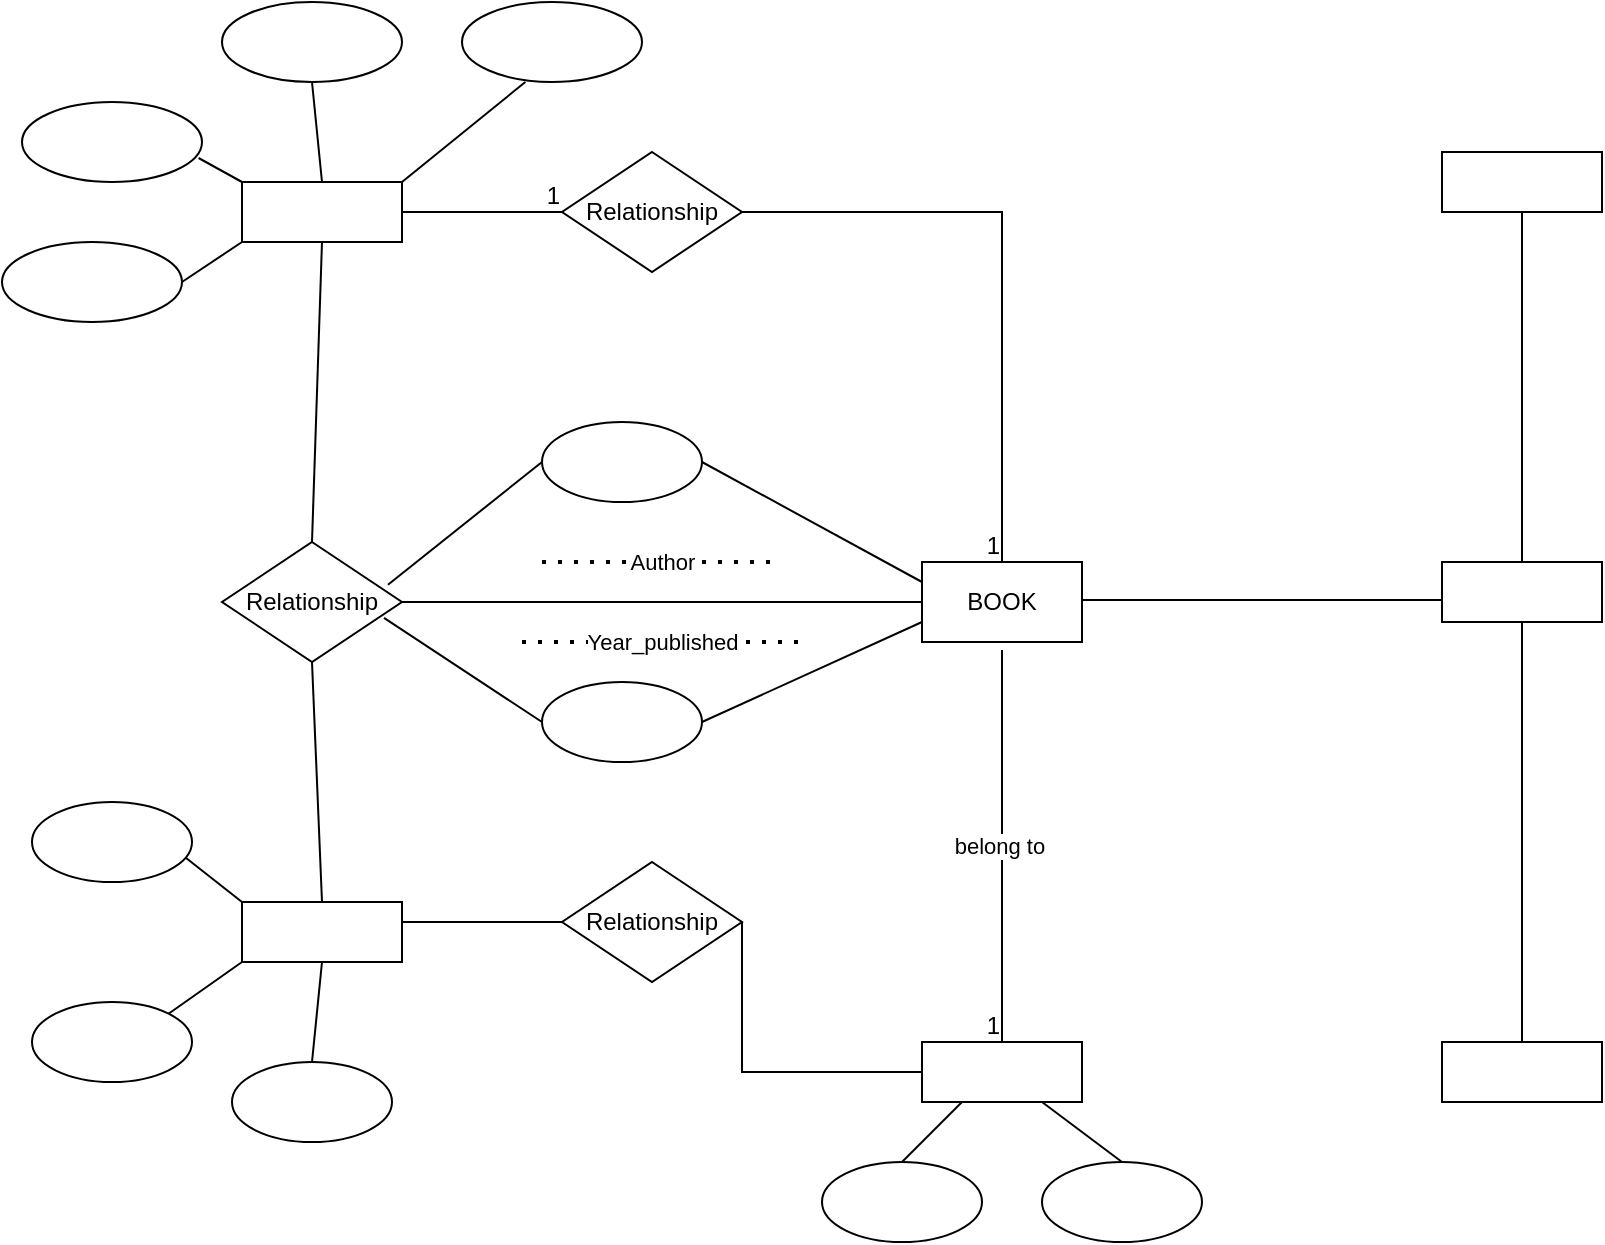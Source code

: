 <mxfile version="26.2.14">
  <diagram name="Page-1" id="HLB41fw0S_f7Uq15PXxY">
    <mxGraphModel dx="1025" dy="1551" grid="1" gridSize="10" guides="1" tooltips="1" connect="1" arrows="1" fold="1" page="1" pageScale="1" pageWidth="850" pageHeight="1100" math="0" shadow="0">
      <root>
        <mxCell id="0" />
        <mxCell id="1" parent="0" />
        <mxCell id="J9Gexoe-OzBkRbU-C55d-1" value="BOOK" style="rounded=0;whiteSpace=wrap;html=1;" vertex="1" parent="1">
          <mxGeometry x="460" y="160" width="80" height="40" as="geometry" />
        </mxCell>
        <mxCell id="J9Gexoe-OzBkRbU-C55d-2" value="" style="rounded=0;whiteSpace=wrap;html=1;" vertex="1" parent="1">
          <mxGeometry x="120" y="-30" width="80" height="30" as="geometry" />
        </mxCell>
        <mxCell id="J9Gexoe-OzBkRbU-C55d-3" value="Relationship" style="shape=rhombus;perimeter=rhombusPerimeter;whiteSpace=wrap;html=1;align=center;" vertex="1" parent="1">
          <mxGeometry x="280" y="-45" width="90" height="60" as="geometry" />
        </mxCell>
        <mxCell id="J9Gexoe-OzBkRbU-C55d-4" value="" style="rounded=0;whiteSpace=wrap;html=1;" vertex="1" parent="1">
          <mxGeometry x="460" y="400" width="80" height="30" as="geometry" />
        </mxCell>
        <mxCell id="J9Gexoe-OzBkRbU-C55d-5" value="" style="endArrow=none;html=1;rounded=0;exitX=1;exitY=0.5;exitDx=0;exitDy=0;entryX=0.5;entryY=0;entryDx=0;entryDy=0;" edge="1" parent="1" source="J9Gexoe-OzBkRbU-C55d-3" target="J9Gexoe-OzBkRbU-C55d-1">
          <mxGeometry relative="1" as="geometry">
            <mxPoint x="450" y="-20" as="sourcePoint" />
            <mxPoint x="610" y="-20" as="targetPoint" />
            <Array as="points">
              <mxPoint x="500" y="-15" />
            </Array>
          </mxGeometry>
        </mxCell>
        <mxCell id="J9Gexoe-OzBkRbU-C55d-6" value="1" style="resizable=0;html=1;whiteSpace=wrap;align=right;verticalAlign=bottom;" connectable="0" vertex="1" parent="J9Gexoe-OzBkRbU-C55d-5">
          <mxGeometry x="1" relative="1" as="geometry" />
        </mxCell>
        <mxCell id="J9Gexoe-OzBkRbU-C55d-7" value="" style="endArrow=none;html=1;rounded=0;exitX=1;exitY=0.5;exitDx=0;exitDy=0;entryX=0;entryY=0.5;entryDx=0;entryDy=0;" edge="1" parent="1" source="J9Gexoe-OzBkRbU-C55d-2" target="J9Gexoe-OzBkRbU-C55d-3">
          <mxGeometry relative="1" as="geometry">
            <mxPoint x="450" y="-20" as="sourcePoint" />
            <mxPoint x="610" y="-20" as="targetPoint" />
          </mxGeometry>
        </mxCell>
        <mxCell id="J9Gexoe-OzBkRbU-C55d-8" value="1" style="resizable=0;html=1;whiteSpace=wrap;align=right;verticalAlign=bottom;" connectable="0" vertex="1" parent="J9Gexoe-OzBkRbU-C55d-7">
          <mxGeometry x="1" relative="1" as="geometry" />
        </mxCell>
        <mxCell id="J9Gexoe-OzBkRbU-C55d-9" value="belong to&amp;nbsp;" style="endArrow=none;html=1;rounded=0;entryX=0.5;entryY=0;entryDx=0;entryDy=0;entryPerimeter=0;" edge="1" parent="1" target="J9Gexoe-OzBkRbU-C55d-4">
          <mxGeometry relative="1" as="geometry">
            <mxPoint x="500" y="204" as="sourcePoint" />
            <mxPoint x="492" y="397" as="targetPoint" />
          </mxGeometry>
        </mxCell>
        <mxCell id="J9Gexoe-OzBkRbU-C55d-10" value="1" style="resizable=0;html=1;whiteSpace=wrap;align=right;verticalAlign=bottom;" connectable="0" vertex="1" parent="J9Gexoe-OzBkRbU-C55d-9">
          <mxGeometry x="1" relative="1" as="geometry" />
        </mxCell>
        <mxCell id="J9Gexoe-OzBkRbU-C55d-11" value="" style="ellipse;whiteSpace=wrap;html=1;" vertex="1" parent="1">
          <mxGeometry width="90" height="40" as="geometry" />
        </mxCell>
        <mxCell id="J9Gexoe-OzBkRbU-C55d-12" value="" style="ellipse;whiteSpace=wrap;html=1;" vertex="1" parent="1">
          <mxGeometry x="10" y="-70" width="90" height="40" as="geometry" />
        </mxCell>
        <mxCell id="J9Gexoe-OzBkRbU-C55d-13" value="" style="ellipse;whiteSpace=wrap;html=1;" vertex="1" parent="1">
          <mxGeometry x="110" y="-120" width="90" height="40" as="geometry" />
        </mxCell>
        <mxCell id="J9Gexoe-OzBkRbU-C55d-16" value="" style="ellipse;whiteSpace=wrap;html=1;" vertex="1" parent="1">
          <mxGeometry x="230" y="-120" width="90" height="40" as="geometry" />
        </mxCell>
        <mxCell id="J9Gexoe-OzBkRbU-C55d-17" value="" style="endArrow=none;html=1;rounded=0;entryX=0;entryY=1;entryDx=0;entryDy=0;exitX=1;exitY=0.5;exitDx=0;exitDy=0;" edge="1" parent="1" source="J9Gexoe-OzBkRbU-C55d-11" target="J9Gexoe-OzBkRbU-C55d-2">
          <mxGeometry width="50" height="50" relative="1" as="geometry">
            <mxPoint x="90" y="28" as="sourcePoint" />
            <mxPoint x="420" y="50" as="targetPoint" />
          </mxGeometry>
        </mxCell>
        <mxCell id="J9Gexoe-OzBkRbU-C55d-18" value="" style="endArrow=none;html=1;rounded=0;exitX=0.981;exitY=0.7;exitDx=0;exitDy=0;exitPerimeter=0;entryX=0;entryY=0;entryDx=0;entryDy=0;" edge="1" parent="1" source="J9Gexoe-OzBkRbU-C55d-12" target="J9Gexoe-OzBkRbU-C55d-2">
          <mxGeometry width="50" height="50" relative="1" as="geometry">
            <mxPoint x="370" y="100" as="sourcePoint" />
            <mxPoint x="420" y="50" as="targetPoint" />
          </mxGeometry>
        </mxCell>
        <mxCell id="J9Gexoe-OzBkRbU-C55d-19" value="" style="endArrow=none;html=1;rounded=0;exitX=0.5;exitY=1;exitDx=0;exitDy=0;entryX=0.5;entryY=0;entryDx=0;entryDy=0;" edge="1" parent="1" source="J9Gexoe-OzBkRbU-C55d-13" target="J9Gexoe-OzBkRbU-C55d-2">
          <mxGeometry width="50" height="50" relative="1" as="geometry">
            <mxPoint x="370" y="100" as="sourcePoint" />
            <mxPoint x="420" y="50" as="targetPoint" />
          </mxGeometry>
        </mxCell>
        <mxCell id="J9Gexoe-OzBkRbU-C55d-20" value="" style="endArrow=none;html=1;rounded=0;exitX=0.352;exitY=1;exitDx=0;exitDy=0;exitPerimeter=0;entryX=1;entryY=0;entryDx=0;entryDy=0;" edge="1" parent="1" source="J9Gexoe-OzBkRbU-C55d-16" target="J9Gexoe-OzBkRbU-C55d-2">
          <mxGeometry width="50" height="50" relative="1" as="geometry">
            <mxPoint x="370" y="100" as="sourcePoint" />
            <mxPoint x="420" y="50" as="targetPoint" />
          </mxGeometry>
        </mxCell>
        <mxCell id="J9Gexoe-OzBkRbU-C55d-21" value="Relationship" style="shape=rhombus;perimeter=rhombusPerimeter;whiteSpace=wrap;html=1;align=center;" vertex="1" parent="1">
          <mxGeometry x="110" y="150" width="90" height="60" as="geometry" />
        </mxCell>
        <mxCell id="J9Gexoe-OzBkRbU-C55d-22" value="" style="endArrow=none;html=1;rounded=0;exitX=0.5;exitY=0;exitDx=0;exitDy=0;entryX=0.5;entryY=1;entryDx=0;entryDy=0;" edge="1" parent="1" source="J9Gexoe-OzBkRbU-C55d-21" target="J9Gexoe-OzBkRbU-C55d-2">
          <mxGeometry width="50" height="50" relative="1" as="geometry">
            <mxPoint x="370" y="100" as="sourcePoint" />
            <mxPoint x="420" y="50" as="targetPoint" />
          </mxGeometry>
        </mxCell>
        <mxCell id="J9Gexoe-OzBkRbU-C55d-23" value="" style="rounded=0;whiteSpace=wrap;html=1;" vertex="1" parent="1">
          <mxGeometry x="120" y="330" width="80" height="30" as="geometry" />
        </mxCell>
        <mxCell id="J9Gexoe-OzBkRbU-C55d-24" value="" style="endArrow=none;html=1;rounded=0;exitX=0.5;exitY=0;exitDx=0;exitDy=0;entryX=0.5;entryY=1;entryDx=0;entryDy=0;" edge="1" parent="1" source="J9Gexoe-OzBkRbU-C55d-23" target="J9Gexoe-OzBkRbU-C55d-21">
          <mxGeometry width="50" height="50" relative="1" as="geometry">
            <mxPoint x="370" y="300" as="sourcePoint" />
            <mxPoint x="420" y="250" as="targetPoint" />
          </mxGeometry>
        </mxCell>
        <mxCell id="J9Gexoe-OzBkRbU-C55d-25" value="" style="endArrow=none;html=1;rounded=0;exitX=1;exitY=0.5;exitDx=0;exitDy=0;entryX=0;entryY=0.5;entryDx=0;entryDy=0;" edge="1" parent="1" source="J9Gexoe-OzBkRbU-C55d-21" target="J9Gexoe-OzBkRbU-C55d-1">
          <mxGeometry width="50" height="50" relative="1" as="geometry">
            <mxPoint x="370" y="300" as="sourcePoint" />
            <mxPoint x="420" y="250" as="targetPoint" />
          </mxGeometry>
        </mxCell>
        <mxCell id="J9Gexoe-OzBkRbU-C55d-26" value="" style="ellipse;whiteSpace=wrap;html=1;" vertex="1" parent="1">
          <mxGeometry x="15" y="280" width="80" height="40" as="geometry" />
        </mxCell>
        <mxCell id="J9Gexoe-OzBkRbU-C55d-27" value="" style="ellipse;whiteSpace=wrap;html=1;" vertex="1" parent="1">
          <mxGeometry x="15" y="380" width="80" height="40" as="geometry" />
        </mxCell>
        <mxCell id="J9Gexoe-OzBkRbU-C55d-28" value="" style="ellipse;whiteSpace=wrap;html=1;" vertex="1" parent="1">
          <mxGeometry x="115" y="410" width="80" height="40" as="geometry" />
        </mxCell>
        <mxCell id="J9Gexoe-OzBkRbU-C55d-29" value="Relationship" style="shape=rhombus;perimeter=rhombusPerimeter;whiteSpace=wrap;html=1;align=center;" vertex="1" parent="1">
          <mxGeometry x="280" y="310" width="90" height="60" as="geometry" />
        </mxCell>
        <mxCell id="J9Gexoe-OzBkRbU-C55d-30" value="" style="ellipse;whiteSpace=wrap;html=1;" vertex="1" parent="1">
          <mxGeometry x="410" y="460" width="80" height="40" as="geometry" />
        </mxCell>
        <mxCell id="J9Gexoe-OzBkRbU-C55d-31" value="" style="ellipse;whiteSpace=wrap;html=1;" vertex="1" parent="1">
          <mxGeometry x="520" y="460" width="80" height="40" as="geometry" />
        </mxCell>
        <mxCell id="J9Gexoe-OzBkRbU-C55d-32" value="" style="ellipse;whiteSpace=wrap;html=1;" vertex="1" parent="1">
          <mxGeometry x="270" y="90" width="80" height="40" as="geometry" />
        </mxCell>
        <mxCell id="J9Gexoe-OzBkRbU-C55d-33" value="" style="ellipse;whiteSpace=wrap;html=1;" vertex="1" parent="1">
          <mxGeometry x="270" y="220" width="80" height="40" as="geometry" />
        </mxCell>
        <mxCell id="J9Gexoe-OzBkRbU-C55d-34" value="" style="endArrow=none;html=1;rounded=0;exitX=1;exitY=0.5;exitDx=0;exitDy=0;entryX=0;entryY=0.25;entryDx=0;entryDy=0;" edge="1" parent="1" source="J9Gexoe-OzBkRbU-C55d-32" target="J9Gexoe-OzBkRbU-C55d-1">
          <mxGeometry width="50" height="50" relative="1" as="geometry">
            <mxPoint x="370" y="200" as="sourcePoint" />
            <mxPoint x="420" y="150" as="targetPoint" />
          </mxGeometry>
        </mxCell>
        <mxCell id="J9Gexoe-OzBkRbU-C55d-35" value="" style="endArrow=none;html=1;rounded=0;exitX=0.922;exitY=0.356;exitDx=0;exitDy=0;entryX=0;entryY=0.5;entryDx=0;entryDy=0;exitPerimeter=0;" edge="1" parent="1" source="J9Gexoe-OzBkRbU-C55d-21" target="J9Gexoe-OzBkRbU-C55d-32">
          <mxGeometry width="50" height="50" relative="1" as="geometry">
            <mxPoint x="360" y="120" as="sourcePoint" />
            <mxPoint x="470" y="180" as="targetPoint" />
          </mxGeometry>
        </mxCell>
        <mxCell id="J9Gexoe-OzBkRbU-C55d-36" value="" style="endArrow=none;html=1;rounded=0;exitX=1;exitY=0.5;exitDx=0;exitDy=0;entryX=0;entryY=0.75;entryDx=0;entryDy=0;" edge="1" parent="1" source="J9Gexoe-OzBkRbU-C55d-33" target="J9Gexoe-OzBkRbU-C55d-1">
          <mxGeometry width="50" height="50" relative="1" as="geometry">
            <mxPoint x="360" y="120" as="sourcePoint" />
            <mxPoint x="470" y="180" as="targetPoint" />
          </mxGeometry>
        </mxCell>
        <mxCell id="J9Gexoe-OzBkRbU-C55d-37" value="" style="endArrow=none;html=1;rounded=0;exitX=0.9;exitY=0.633;exitDx=0;exitDy=0;entryX=0;entryY=0.5;entryDx=0;entryDy=0;exitPerimeter=0;" edge="1" parent="1" source="J9Gexoe-OzBkRbU-C55d-21" target="J9Gexoe-OzBkRbU-C55d-33">
          <mxGeometry width="50" height="50" relative="1" as="geometry">
            <mxPoint x="360" y="250" as="sourcePoint" />
            <mxPoint x="470" y="200" as="targetPoint" />
          </mxGeometry>
        </mxCell>
        <mxCell id="J9Gexoe-OzBkRbU-C55d-38" value="" style="endArrow=none;html=1;rounded=0;entryX=0.25;entryY=1;entryDx=0;entryDy=0;exitX=0.5;exitY=0;exitDx=0;exitDy=0;" edge="1" parent="1" source="J9Gexoe-OzBkRbU-C55d-30" target="J9Gexoe-OzBkRbU-C55d-4">
          <mxGeometry width="50" height="50" relative="1" as="geometry">
            <mxPoint x="370" y="300" as="sourcePoint" />
            <mxPoint x="420" y="250" as="targetPoint" />
          </mxGeometry>
        </mxCell>
        <mxCell id="J9Gexoe-OzBkRbU-C55d-39" value="" style="endArrow=none;html=1;rounded=0;entryX=0.75;entryY=1;entryDx=0;entryDy=0;exitX=0.5;exitY=0;exitDx=0;exitDy=0;" edge="1" parent="1" source="J9Gexoe-OzBkRbU-C55d-31" target="J9Gexoe-OzBkRbU-C55d-4">
          <mxGeometry width="50" height="50" relative="1" as="geometry">
            <mxPoint x="460" y="470" as="sourcePoint" />
            <mxPoint x="490" y="440" as="targetPoint" />
          </mxGeometry>
        </mxCell>
        <mxCell id="J9Gexoe-OzBkRbU-C55d-40" value="" style="endArrow=none;html=1;rounded=0;entryX=0;entryY=0.5;entryDx=0;entryDy=0;exitX=1;exitY=0.5;exitDx=0;exitDy=0;" edge="1" parent="1" source="J9Gexoe-OzBkRbU-C55d-29" target="J9Gexoe-OzBkRbU-C55d-4">
          <mxGeometry width="50" height="50" relative="1" as="geometry">
            <mxPoint x="370" y="300" as="sourcePoint" />
            <mxPoint x="420" y="250" as="targetPoint" />
            <Array as="points">
              <mxPoint x="370" y="415" />
            </Array>
          </mxGeometry>
        </mxCell>
        <mxCell id="J9Gexoe-OzBkRbU-C55d-41" value="" style="endArrow=none;html=1;rounded=0;exitX=1;exitY=0.333;exitDx=0;exitDy=0;entryX=0;entryY=0.5;entryDx=0;entryDy=0;exitPerimeter=0;" edge="1" parent="1" source="J9Gexoe-OzBkRbU-C55d-23" target="J9Gexoe-OzBkRbU-C55d-29">
          <mxGeometry width="50" height="50" relative="1" as="geometry">
            <mxPoint x="370" y="300" as="sourcePoint" />
            <mxPoint x="420" y="250" as="targetPoint" />
          </mxGeometry>
        </mxCell>
        <mxCell id="J9Gexoe-OzBkRbU-C55d-42" value="" style="endArrow=none;html=1;rounded=0;exitX=0.963;exitY=0.7;exitDx=0;exitDy=0;exitPerimeter=0;entryX=0;entryY=0;entryDx=0;entryDy=0;" edge="1" parent="1" source="J9Gexoe-OzBkRbU-C55d-26" target="J9Gexoe-OzBkRbU-C55d-23">
          <mxGeometry width="50" height="50" relative="1" as="geometry">
            <mxPoint x="370" y="300" as="sourcePoint" />
            <mxPoint x="420" y="250" as="targetPoint" />
          </mxGeometry>
        </mxCell>
        <mxCell id="J9Gexoe-OzBkRbU-C55d-43" value="" style="endArrow=none;html=1;rounded=0;exitX=1;exitY=0;exitDx=0;exitDy=0;entryX=0;entryY=1;entryDx=0;entryDy=0;" edge="1" parent="1" source="J9Gexoe-OzBkRbU-C55d-27" target="J9Gexoe-OzBkRbU-C55d-23">
          <mxGeometry width="50" height="50" relative="1" as="geometry">
            <mxPoint x="370" y="300" as="sourcePoint" />
            <mxPoint x="420" y="250" as="targetPoint" />
          </mxGeometry>
        </mxCell>
        <mxCell id="J9Gexoe-OzBkRbU-C55d-45" value="" style="endArrow=none;html=1;rounded=0;exitX=0.5;exitY=0;exitDx=0;exitDy=0;entryX=0.5;entryY=1;entryDx=0;entryDy=0;" edge="1" parent="1" source="J9Gexoe-OzBkRbU-C55d-28" target="J9Gexoe-OzBkRbU-C55d-23">
          <mxGeometry width="50" height="50" relative="1" as="geometry">
            <mxPoint x="370" y="300" as="sourcePoint" />
            <mxPoint x="420" y="250" as="targetPoint" />
          </mxGeometry>
        </mxCell>
        <mxCell id="J9Gexoe-OzBkRbU-C55d-46" value="Year_published" style="endArrow=none;dashed=1;html=1;dashPattern=1 3;strokeWidth=2;rounded=0;" edge="1" parent="1">
          <mxGeometry width="50" height="50" relative="1" as="geometry">
            <mxPoint x="260" y="200" as="sourcePoint" />
            <mxPoint x="400" y="200" as="targetPoint" />
          </mxGeometry>
        </mxCell>
        <mxCell id="J9Gexoe-OzBkRbU-C55d-47" value="Author" style="endArrow=none;dashed=1;html=1;dashPattern=1 3;strokeWidth=2;rounded=0;" edge="1" parent="1">
          <mxGeometry width="50" height="50" relative="1" as="geometry">
            <mxPoint x="270" y="160" as="sourcePoint" />
            <mxPoint x="390" y="160" as="targetPoint" />
          </mxGeometry>
        </mxCell>
        <mxCell id="J9Gexoe-OzBkRbU-C55d-48" value="" style="rounded=0;whiteSpace=wrap;html=1;" vertex="1" parent="1">
          <mxGeometry x="720" y="-45" width="80" height="30" as="geometry" />
        </mxCell>
        <mxCell id="J9Gexoe-OzBkRbU-C55d-49" value="" style="rounded=0;whiteSpace=wrap;html=1;" vertex="1" parent="1">
          <mxGeometry x="720" y="160" width="80" height="30" as="geometry" />
        </mxCell>
        <mxCell id="J9Gexoe-OzBkRbU-C55d-50" value="" style="rounded=0;whiteSpace=wrap;html=1;" vertex="1" parent="1">
          <mxGeometry x="720" y="400" width="80" height="30" as="geometry" />
        </mxCell>
        <mxCell id="J9Gexoe-OzBkRbU-C55d-51" value="" style="endArrow=none;html=1;rounded=0;entryX=0.5;entryY=1;entryDx=0;entryDy=0;exitX=0.5;exitY=0;exitDx=0;exitDy=0;" edge="1" parent="1" source="J9Gexoe-OzBkRbU-C55d-49" target="J9Gexoe-OzBkRbU-C55d-48">
          <mxGeometry width="50" height="50" relative="1" as="geometry">
            <mxPoint x="370" y="200" as="sourcePoint" />
            <mxPoint x="420" y="150" as="targetPoint" />
          </mxGeometry>
        </mxCell>
        <mxCell id="J9Gexoe-OzBkRbU-C55d-52" value="" style="endArrow=none;html=1;rounded=0;entryX=0.5;entryY=0;entryDx=0;entryDy=0;exitX=0.5;exitY=1;exitDx=0;exitDy=0;" edge="1" parent="1" source="J9Gexoe-OzBkRbU-C55d-49" target="J9Gexoe-OzBkRbU-C55d-50">
          <mxGeometry width="50" height="50" relative="1" as="geometry">
            <mxPoint x="770" y="170" as="sourcePoint" />
            <mxPoint x="770" y="-5" as="targetPoint" />
          </mxGeometry>
        </mxCell>
        <mxCell id="J9Gexoe-OzBkRbU-C55d-53" value="" style="endArrow=none;html=1;rounded=0;exitX=0;exitY=0.667;exitDx=0;exitDy=0;entryX=1;entryY=0.5;entryDx=0;entryDy=0;exitPerimeter=0;" edge="1" parent="1">
          <mxGeometry width="50" height="50" relative="1" as="geometry">
            <mxPoint x="720" y="179.01" as="sourcePoint" />
            <mxPoint x="540" y="179" as="targetPoint" />
          </mxGeometry>
        </mxCell>
      </root>
    </mxGraphModel>
  </diagram>
</mxfile>

